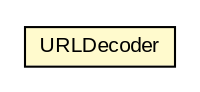 #!/usr/local/bin/dot
#
# Class diagram 
# Generated by UMLGraph version 5.3 (http://www.umlgraph.org/)
#

digraph G {
	edge [fontname="arial",fontsize=10,labelfontname="arial",labelfontsize=10];
	node [fontname="arial",fontsize=10,shape=plaintext];
	nodesep=0.25;
	ranksep=0.5;
	// context.arch.comm.protocol.URLDecoder
	c25096 [label=<<table title="context.arch.comm.protocol.URLDecoder" border="0" cellborder="1" cellspacing="0" cellpadding="2" port="p" bgcolor="lemonChiffon" href="./URLDecoder.html">
		<tr><td><table border="0" cellspacing="0" cellpadding="1">
<tr><td align="center" balign="center"> URLDecoder </td></tr>
		</table></td></tr>
		</table>>, fontname="arial", fontcolor="black", fontsize=10.0];
}

